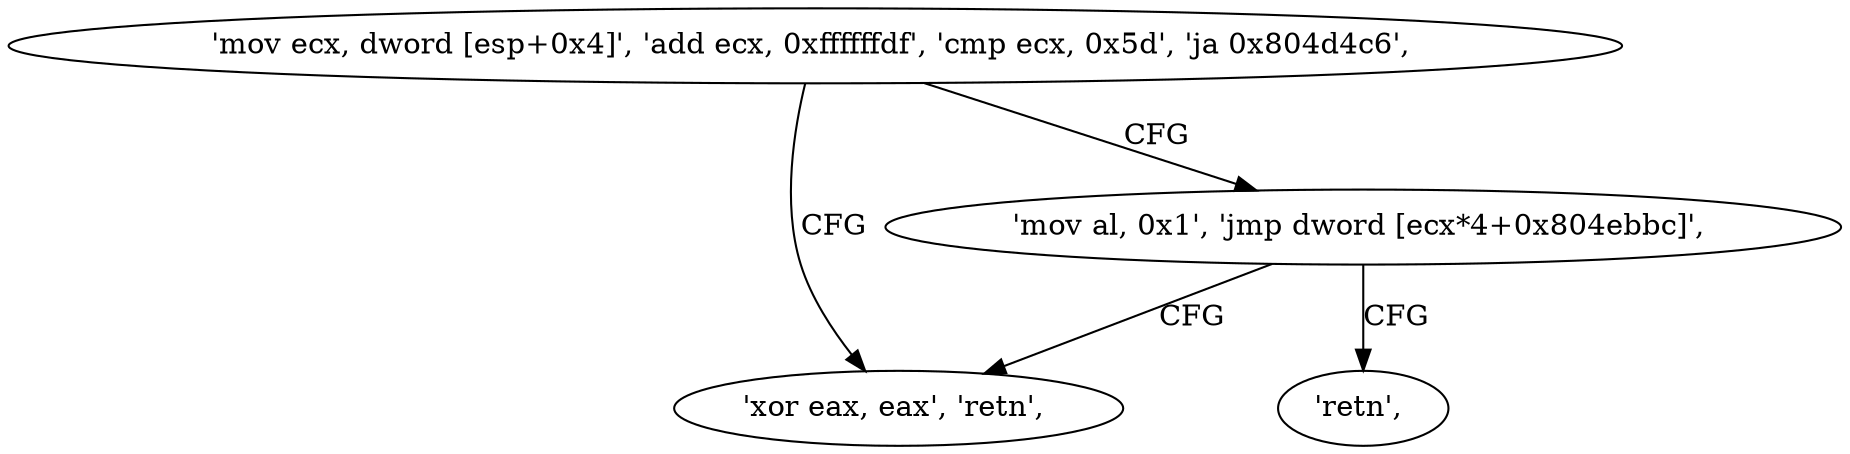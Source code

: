 digraph "func" {
"134534320" [label = "'mov ecx, dword [esp+0x4]', 'add ecx, 0xffffffdf', 'cmp ecx, 0x5d', 'ja 0x804d4c6', " ]
"134534342" [label = "'xor eax, eax', 'retn', " ]
"134534332" [label = "'mov al, 0x1', 'jmp dword [ecx*4+0x804ebbc]', " ]
"134534341" [label = "'retn', " ]
"134534320" -> "134534342" [ label = "CFG" ]
"134534320" -> "134534332" [ label = "CFG" ]
"134534332" -> "134534341" [ label = "CFG" ]
"134534332" -> "134534342" [ label = "CFG" ]
}
